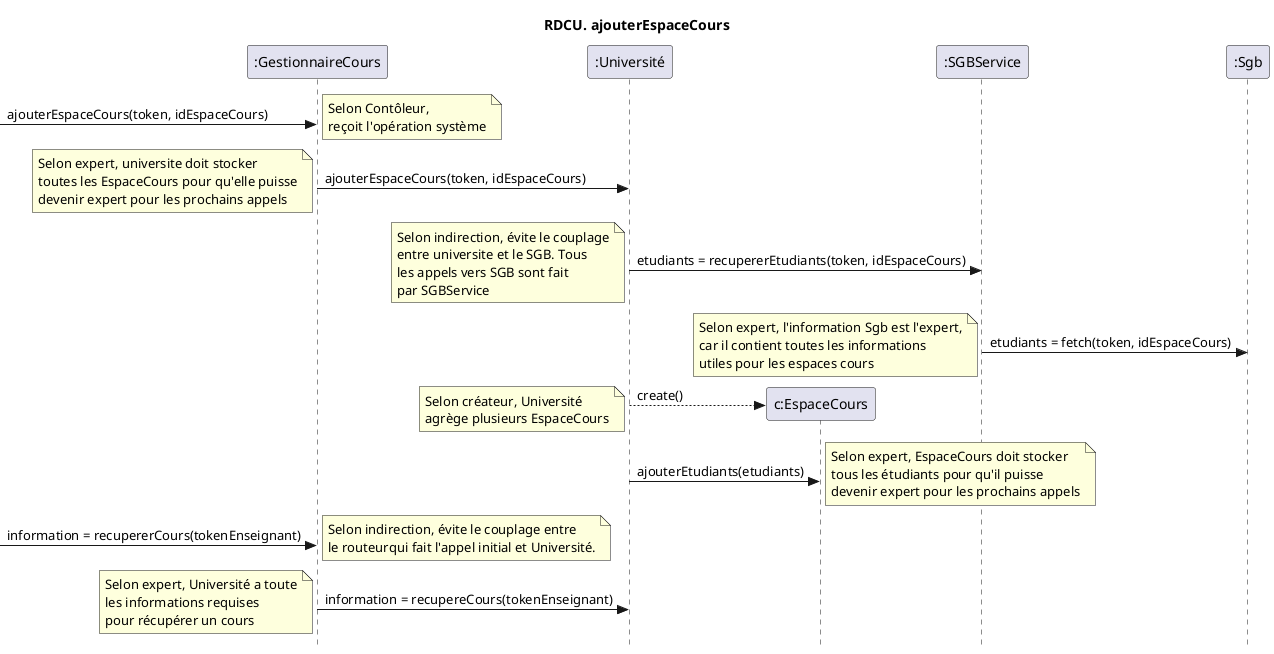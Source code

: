 @startuml creerNouveauCours
skinparam style strictuml
skinparam defaultfontname Verdana
title RDCU. ajouterEspaceCours
participant ":GestionnaireCours" as controlleur
participant ":Université" as sga
participant "c:EspaceCours" as cours
participant ":SGBService" as service
participant ":Sgb" as sgb

-> controlleur : ajouterEspaceCours(token, idEspaceCours)
note right : Selon Contôleur,\nreçoit l'opération système
  controlleur->sga : ajouterEspaceCours(token, idEspaceCours)
  note left : Selon expert, universite doit stocker\ntoutes les EspaceCours pour qu'elle puisse\ndevenir expert pour les prochains appels
  sga ->  service : etudiants = recupererEtudiants(token, idEspaceCours)
  note left : Selon indirection, évite le couplage\nentre universite et le SGB. Tous\nles appels vers SGB sont fait\npar SGBService
  service -> sgb : etudiants = fetch(token, idEspaceCours)
  note left : Selon expert, l'information Sgb est l'expert,\ncar il contient toutes les informations\nutiles pour les espaces cours
  sga-->cours** : create()
  note left : Selon créateur, Université\nagrège plusieurs EspaceCours
  sga -> cours : ajouterEtudiants(etudiants)
  note right : Selon expert, EspaceCours doit stocker\ntous les étudiants pour qu'il puisse\ndevenir expert pour les prochains appels
  -> controlleur : information = recupererCours(tokenEnseignant)
  note right : Selon indirection, évite le couplage entre\nle routeurqui fait l'appel initial et Université.
  controlleur -> sga : information = recupereCours(tokenEnseignant)
  note left : Selon expert, Université a toute\nles informations requises\npour récupérer un cours
  @enduml
